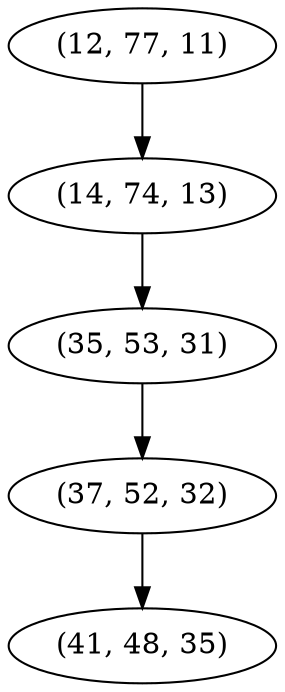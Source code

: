 digraph tree {
    "(12, 77, 11)";
    "(14, 74, 13)";
    "(35, 53, 31)";
    "(37, 52, 32)";
    "(41, 48, 35)";
    "(12, 77, 11)" -> "(14, 74, 13)";
    "(14, 74, 13)" -> "(35, 53, 31)";
    "(35, 53, 31)" -> "(37, 52, 32)";
    "(37, 52, 32)" -> "(41, 48, 35)";
}
